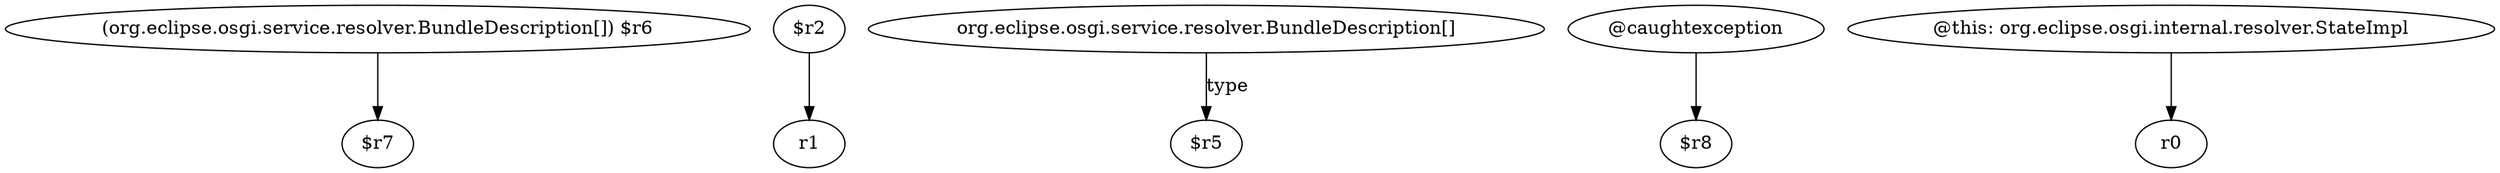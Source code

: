 digraph g {
0[label="(org.eclipse.osgi.service.resolver.BundleDescription[]) $r6"]
1[label="$r7"]
0->1[label=""]
2[label="$r2"]
3[label="r1"]
2->3[label=""]
4[label="org.eclipse.osgi.service.resolver.BundleDescription[]"]
5[label="$r5"]
4->5[label="type"]
6[label="@caughtexception"]
7[label="$r8"]
6->7[label=""]
8[label="@this: org.eclipse.osgi.internal.resolver.StateImpl"]
9[label="r0"]
8->9[label=""]
}